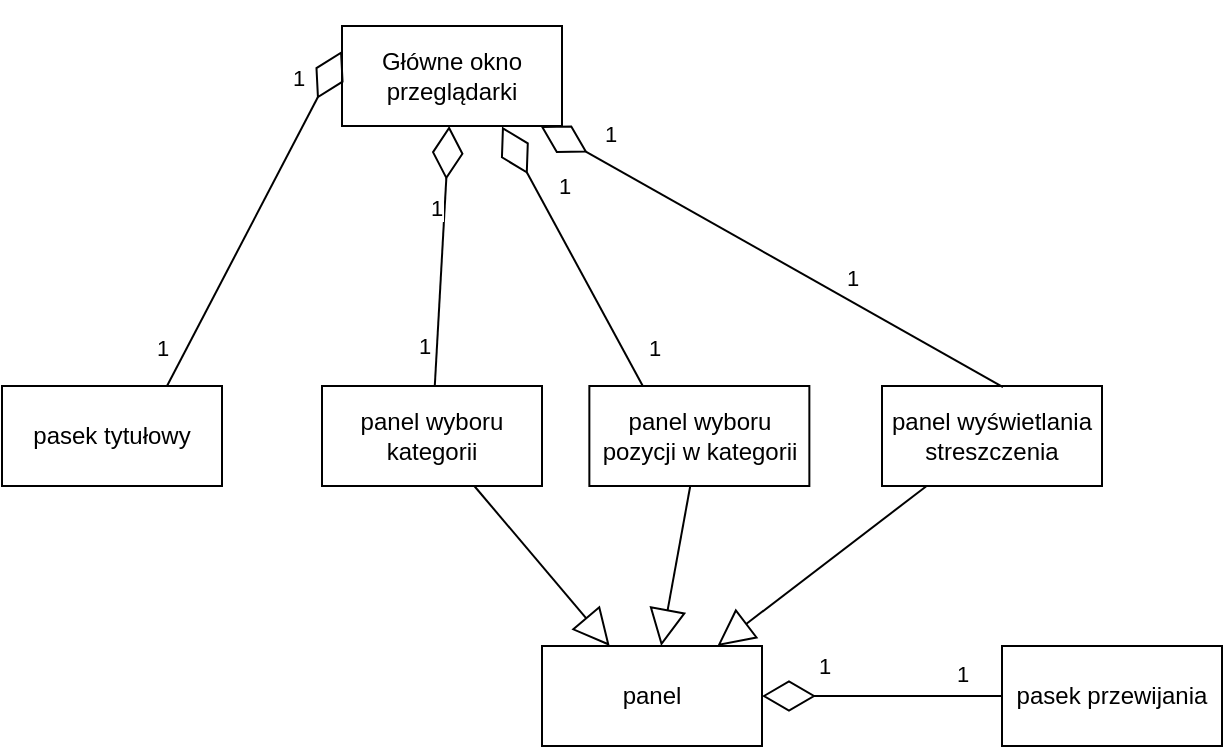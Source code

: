 <mxfile version="23.1.8" type="github">
  <diagram name="Strona-1" id="qy1Jm_Iqj7MS-9nRdHLV">
    <mxGraphModel dx="1674" dy="746" grid="1" gridSize="10" guides="1" tooltips="1" connect="1" arrows="1" fold="1" page="1" pageScale="1" pageWidth="827" pageHeight="1169" math="0" shadow="0">
      <root>
        <mxCell id="0" />
        <mxCell id="1" parent="0" />
        <mxCell id="SEsUMnFjiC4-qgtMoYjI-1" value="Główne okno przeglądarki" style="html=1;whiteSpace=wrap;" parent="1" vertex="1">
          <mxGeometry x="350" y="170" width="110" height="50" as="geometry" />
        </mxCell>
        <mxCell id="SEsUMnFjiC4-qgtMoYjI-2" value="pasek tytułowy" style="html=1;whiteSpace=wrap;" parent="1" vertex="1">
          <mxGeometry x="180" y="350" width="110" height="50" as="geometry" />
        </mxCell>
        <mxCell id="SEsUMnFjiC4-qgtMoYjI-3" value="panel" style="html=1;whiteSpace=wrap;" parent="1" vertex="1">
          <mxGeometry x="450.0" y="480" width="110" height="50" as="geometry" />
        </mxCell>
        <mxCell id="SEsUMnFjiC4-qgtMoYjI-4" value="" style="endArrow=diamondThin;endFill=0;endSize=24;html=1;rounded=0;entryX=0;entryY=0.25;entryDx=0;entryDy=0;exitX=0.75;exitY=0;exitDx=0;exitDy=0;" parent="1" source="SEsUMnFjiC4-qgtMoYjI-2" target="SEsUMnFjiC4-qgtMoYjI-1" edge="1">
          <mxGeometry width="160" relative="1" as="geometry">
            <mxPoint x="285" y="252.5" as="sourcePoint" />
            <mxPoint x="210" y="317.5" as="targetPoint" />
          </mxGeometry>
        </mxCell>
        <mxCell id="SEsUMnFjiC4-qgtMoYjI-16" value="1" style="edgeLabel;html=1;align=center;verticalAlign=middle;resizable=0;points=[];" parent="SEsUMnFjiC4-qgtMoYjI-4" vertex="1" connectable="0">
          <mxGeometry x="-0.475" y="3" relative="1" as="geometry">
            <mxPoint x="-23" y="26" as="offset" />
          </mxGeometry>
        </mxCell>
        <mxCell id="SEsUMnFjiC4-qgtMoYjI-17" value="1" style="edgeLabel;html=1;align=center;verticalAlign=middle;resizable=0;points=[];" parent="SEsUMnFjiC4-qgtMoYjI-4" vertex="1" connectable="0">
          <mxGeometry x="0.637" y="-2" relative="1" as="geometry">
            <mxPoint x="-8" y="-18" as="offset" />
          </mxGeometry>
        </mxCell>
        <mxCell id="SEsUMnFjiC4-qgtMoYjI-7" value="panel wyboru kategorii" style="html=1;whiteSpace=wrap;" parent="1" vertex="1">
          <mxGeometry x="340" y="350" width="110" height="50" as="geometry" />
        </mxCell>
        <mxCell id="SEsUMnFjiC4-qgtMoYjI-8" value="panel wyboru pozycji w kategorii" style="html=1;whiteSpace=wrap;" parent="1" vertex="1">
          <mxGeometry x="473.68" y="350" width="110" height="50" as="geometry" />
        </mxCell>
        <mxCell id="SEsUMnFjiC4-qgtMoYjI-9" value="panel wyświetlania streszczenia" style="html=1;whiteSpace=wrap;" parent="1" vertex="1">
          <mxGeometry x="620.0" y="350" width="110" height="50" as="geometry" />
        </mxCell>
        <mxCell id="SEsUMnFjiC4-qgtMoYjI-11" value="" style="endArrow=block;endSize=16;endFill=0;html=1;rounded=0;" parent="1" source="SEsUMnFjiC4-qgtMoYjI-7" target="SEsUMnFjiC4-qgtMoYjI-3" edge="1">
          <mxGeometry width="160" relative="1" as="geometry">
            <mxPoint x="420.004" y="550" as="sourcePoint" />
            <mxPoint x="432.68" y="675" as="targetPoint" />
          </mxGeometry>
        </mxCell>
        <mxCell id="SEsUMnFjiC4-qgtMoYjI-12" value="" style="endArrow=block;endSize=16;endFill=0;html=1;rounded=0;" parent="1" source="SEsUMnFjiC4-qgtMoYjI-8" target="SEsUMnFjiC4-qgtMoYjI-3" edge="1">
          <mxGeometry width="160" relative="1" as="geometry">
            <mxPoint x="363.68" y="740" as="sourcePoint" />
            <mxPoint x="442.68" y="685" as="targetPoint" />
          </mxGeometry>
        </mxCell>
        <mxCell id="SEsUMnFjiC4-qgtMoYjI-13" value="" style="endArrow=block;endSize=16;endFill=0;html=1;rounded=0;" parent="1" source="SEsUMnFjiC4-qgtMoYjI-9" target="SEsUMnFjiC4-qgtMoYjI-3" edge="1">
          <mxGeometry width="160" relative="1" as="geometry">
            <mxPoint x="373.68" y="750" as="sourcePoint" />
            <mxPoint x="452.68" y="695" as="targetPoint" />
          </mxGeometry>
        </mxCell>
        <mxCell id="SEsUMnFjiC4-qgtMoYjI-14" value="pasek przewijania" style="html=1;whiteSpace=wrap;" parent="1" vertex="1">
          <mxGeometry x="680" y="480" width="110" height="50" as="geometry" />
        </mxCell>
        <mxCell id="SEsUMnFjiC4-qgtMoYjI-15" value="" style="endArrow=diamondThin;endFill=0;endSize=24;html=1;rounded=0;exitX=0;exitY=0.5;exitDx=0;exitDy=0;" parent="1" source="SEsUMnFjiC4-qgtMoYjI-14" target="SEsUMnFjiC4-qgtMoYjI-3" edge="1">
          <mxGeometry width="160" relative="1" as="geometry">
            <mxPoint x="627.68" y="420" as="sourcePoint" />
            <mxPoint x="573.68" y="380" as="targetPoint" />
          </mxGeometry>
        </mxCell>
        <mxCell id="SEsUMnFjiC4-qgtMoYjI-20" value="1" style="edgeLabel;html=1;align=center;verticalAlign=middle;resizable=0;points=[];" parent="SEsUMnFjiC4-qgtMoYjI-15" vertex="1" connectable="0">
          <mxGeometry x="0.326" y="-2" relative="1" as="geometry">
            <mxPoint x="-10" y="-13" as="offset" />
          </mxGeometry>
        </mxCell>
        <mxCell id="SEsUMnFjiC4-qgtMoYjI-22" value="1" style="edgeLabel;html=1;align=center;verticalAlign=middle;resizable=0;points=[];" parent="SEsUMnFjiC4-qgtMoYjI-15" vertex="1" connectable="0">
          <mxGeometry x="-0.409" y="2" relative="1" as="geometry">
            <mxPoint x="15" y="-13" as="offset" />
          </mxGeometry>
        </mxCell>
        <mxCell id="SEsUMnFjiC4-qgtMoYjI-23" value="" style="endArrow=diamondThin;endFill=0;endSize=24;html=1;rounded=0;" parent="1" source="SEsUMnFjiC4-qgtMoYjI-7" target="SEsUMnFjiC4-qgtMoYjI-1" edge="1">
          <mxGeometry width="160" relative="1" as="geometry">
            <mxPoint x="420" y="350" as="sourcePoint" />
            <mxPoint x="467" y="273" as="targetPoint" />
            <Array as="points" />
          </mxGeometry>
        </mxCell>
        <mxCell id="SEsUMnFjiC4-qgtMoYjI-24" value="1" style="edgeLabel;html=1;align=center;verticalAlign=middle;resizable=0;points=[];" parent="SEsUMnFjiC4-qgtMoYjI-23" vertex="1" connectable="0">
          <mxGeometry x="-0.475" y="3" relative="1" as="geometry">
            <mxPoint x="-5" y="14" as="offset" />
          </mxGeometry>
        </mxCell>
        <mxCell id="SEsUMnFjiC4-qgtMoYjI-25" value="1" style="edgeLabel;html=1;align=center;verticalAlign=middle;resizable=0;points=[];" parent="SEsUMnFjiC4-qgtMoYjI-23" vertex="1" connectable="0">
          <mxGeometry x="0.637" y="-2" relative="1" as="geometry">
            <mxPoint x="-8" y="17" as="offset" />
          </mxGeometry>
        </mxCell>
        <mxCell id="SEsUMnFjiC4-qgtMoYjI-26" value="" style="endArrow=diamondThin;endFill=0;endSize=24;html=1;rounded=0;entryX=0.861;entryY=1.006;entryDx=0;entryDy=0;entryPerimeter=0;" parent="1" edge="1">
          <mxGeometry width="160" relative="1" as="geometry">
            <mxPoint x="500.4" y="350" as="sourcePoint" />
            <mxPoint x="430.0" y="220.3" as="targetPoint" />
          </mxGeometry>
        </mxCell>
        <mxCell id="SEsUMnFjiC4-qgtMoYjI-27" value="1" style="edgeLabel;html=1;align=center;verticalAlign=middle;resizable=0;points=[];" parent="SEsUMnFjiC4-qgtMoYjI-26" vertex="1" connectable="0">
          <mxGeometry x="-0.475" y="3" relative="1" as="geometry">
            <mxPoint x="26" y="13" as="offset" />
          </mxGeometry>
        </mxCell>
        <mxCell id="SEsUMnFjiC4-qgtMoYjI-28" value="1" style="edgeLabel;html=1;align=center;verticalAlign=middle;resizable=0;points=[];" parent="SEsUMnFjiC4-qgtMoYjI-26" vertex="1" connectable="0">
          <mxGeometry x="0.637" y="-2" relative="1" as="geometry">
            <mxPoint x="16" y="7" as="offset" />
          </mxGeometry>
        </mxCell>
        <mxCell id="SEsUMnFjiC4-qgtMoYjI-29" value="" style="endArrow=diamondThin;endFill=0;endSize=24;html=1;rounded=0;exitX=0.55;exitY=0.011;exitDx=0;exitDy=0;exitPerimeter=0;" parent="1" source="SEsUMnFjiC4-qgtMoYjI-9" target="SEsUMnFjiC4-qgtMoYjI-1" edge="1">
          <mxGeometry width="160" relative="1" as="geometry">
            <mxPoint x="566.68" y="307" as="sourcePoint" />
            <mxPoint x="613.68" y="230" as="targetPoint" />
          </mxGeometry>
        </mxCell>
        <mxCell id="SEsUMnFjiC4-qgtMoYjI-30" value="1" style="edgeLabel;html=1;align=center;verticalAlign=middle;resizable=0;points=[];" parent="SEsUMnFjiC4-qgtMoYjI-29" vertex="1" connectable="0">
          <mxGeometry x="-0.475" y="3" relative="1" as="geometry">
            <mxPoint x="-14" y="-23" as="offset" />
          </mxGeometry>
        </mxCell>
        <mxCell id="SEsUMnFjiC4-qgtMoYjI-31" value="1" style="edgeLabel;html=1;align=center;verticalAlign=middle;resizable=0;points=[];" parent="SEsUMnFjiC4-qgtMoYjI-29" vertex="1" connectable="0">
          <mxGeometry x="0.637" y="-2" relative="1" as="geometry">
            <mxPoint x="-8" y="-18" as="offset" />
          </mxGeometry>
        </mxCell>
      </root>
    </mxGraphModel>
  </diagram>
</mxfile>
